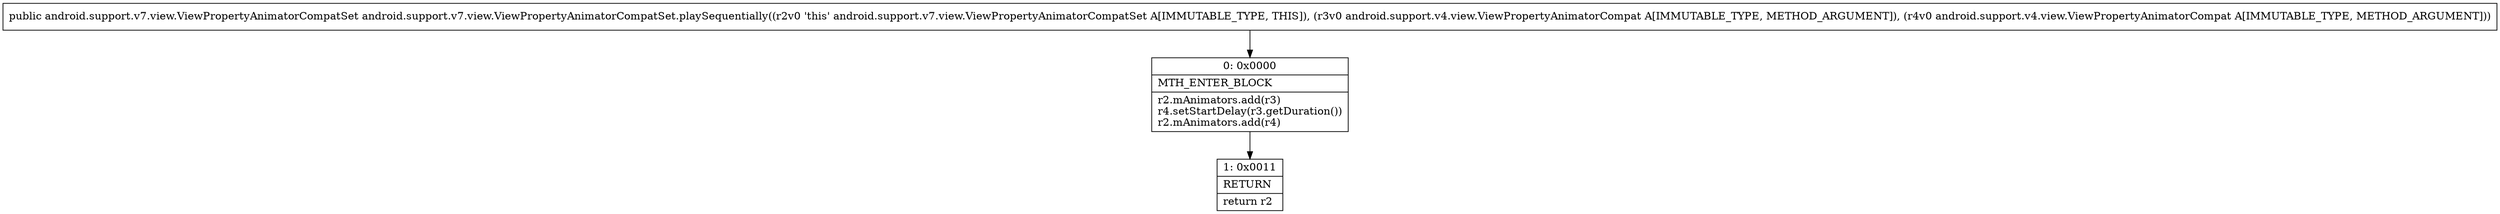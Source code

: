 digraph "CFG forandroid.support.v7.view.ViewPropertyAnimatorCompatSet.playSequentially(Landroid\/support\/v4\/view\/ViewPropertyAnimatorCompat;Landroid\/support\/v4\/view\/ViewPropertyAnimatorCompat;)Landroid\/support\/v7\/view\/ViewPropertyAnimatorCompatSet;" {
Node_0 [shape=record,label="{0\:\ 0x0000|MTH_ENTER_BLOCK\l|r2.mAnimators.add(r3)\lr4.setStartDelay(r3.getDuration())\lr2.mAnimators.add(r4)\l}"];
Node_1 [shape=record,label="{1\:\ 0x0011|RETURN\l|return r2\l}"];
MethodNode[shape=record,label="{public android.support.v7.view.ViewPropertyAnimatorCompatSet android.support.v7.view.ViewPropertyAnimatorCompatSet.playSequentially((r2v0 'this' android.support.v7.view.ViewPropertyAnimatorCompatSet A[IMMUTABLE_TYPE, THIS]), (r3v0 android.support.v4.view.ViewPropertyAnimatorCompat A[IMMUTABLE_TYPE, METHOD_ARGUMENT]), (r4v0 android.support.v4.view.ViewPropertyAnimatorCompat A[IMMUTABLE_TYPE, METHOD_ARGUMENT])) }"];
MethodNode -> Node_0;
Node_0 -> Node_1;
}

